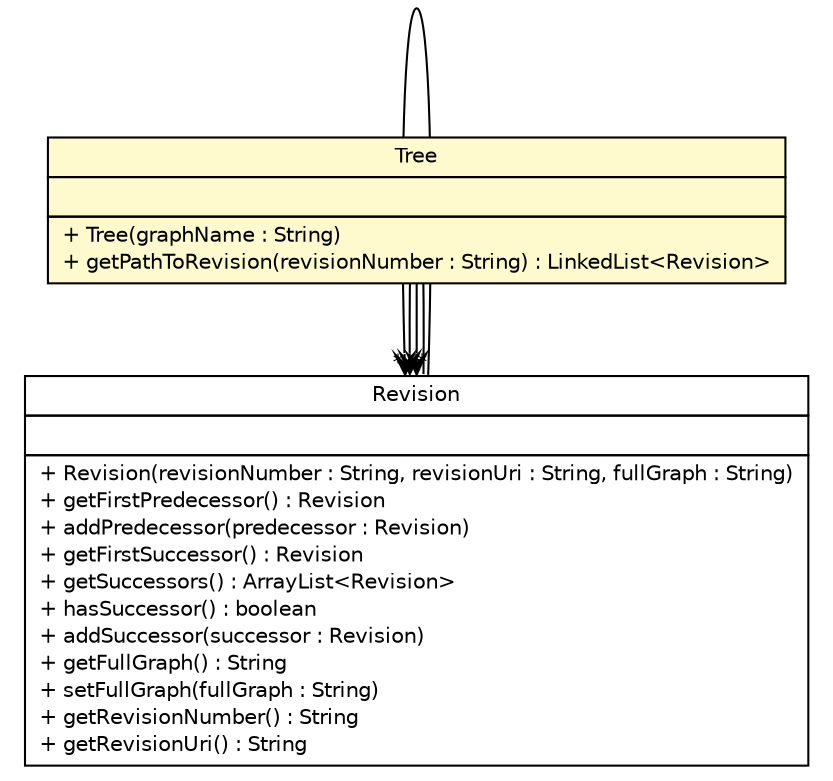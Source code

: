 #!/usr/local/bin/dot
#
# Class diagram 
# Generated by UMLGraph version R5_6-24-gf6e263 (http://www.umlgraph.org/)
#

digraph G {
	edge [fontname="Helvetica",fontsize=10,labelfontname="Helvetica",labelfontsize=10];
	node [fontname="Helvetica",fontsize=10,shape=plaintext];
	nodesep=0.25;
	ranksep=0.5;
	// de.tud.plt.r43ples.revisionTree.Revision
	c1595 [label=<<table title="de.tud.plt.r43ples.revisionTree.Revision" border="0" cellborder="1" cellspacing="0" cellpadding="2" port="p" href="./Revision.html">
		<tr><td><table border="0" cellspacing="0" cellpadding="1">
<tr><td align="center" balign="center"> Revision </td></tr>
		</table></td></tr>
		<tr><td><table border="0" cellspacing="0" cellpadding="1">
<tr><td align="left" balign="left">  </td></tr>
		</table></td></tr>
		<tr><td><table border="0" cellspacing="0" cellpadding="1">
<tr><td align="left" balign="left"> + Revision(revisionNumber : String, revisionUri : String, fullGraph : String) </td></tr>
<tr><td align="left" balign="left"> + getFirstPredecessor() : Revision </td></tr>
<tr><td align="left" balign="left"> + addPredecessor(predecessor : Revision) </td></tr>
<tr><td align="left" balign="left"> + getFirstSuccessor() : Revision </td></tr>
<tr><td align="left" balign="left"> + getSuccessors() : ArrayList&lt;Revision&gt; </td></tr>
<tr><td align="left" balign="left"> + hasSuccessor() : boolean </td></tr>
<tr><td align="left" balign="left"> + addSuccessor(successor : Revision) </td></tr>
<tr><td align="left" balign="left"> + getFullGraph() : String </td></tr>
<tr><td align="left" balign="left"> + setFullGraph(fullGraph : String) </td></tr>
<tr><td align="left" balign="left"> + getRevisionNumber() : String </td></tr>
<tr><td align="left" balign="left"> + getRevisionUri() : String </td></tr>
		</table></td></tr>
		</table>>, URL="./Revision.html", fontname="Helvetica", fontcolor="black", fontsize=10.0];
	// de.tud.plt.r43ples.revisionTree.Tree
	c1598 [label=<<table title="de.tud.plt.r43ples.revisionTree.Tree" border="0" cellborder="1" cellspacing="0" cellpadding="2" port="p" bgcolor="lemonChiffon" href="./Tree.html">
		<tr><td><table border="0" cellspacing="0" cellpadding="1">
<tr><td align="center" balign="center"> Tree </td></tr>
		</table></td></tr>
		<tr><td><table border="0" cellspacing="0" cellpadding="1">
<tr><td align="left" balign="left">  </td></tr>
		</table></td></tr>
		<tr><td><table border="0" cellspacing="0" cellpadding="1">
<tr><td align="left" balign="left"> + Tree(graphName : String) </td></tr>
<tr><td align="left" balign="left"> + getPathToRevision(revisionNumber : String) : LinkedList&lt;Revision&gt; </td></tr>
		</table></td></tr>
		</table>>, URL="./Tree.html", fontname="Helvetica", fontcolor="black", fontsize=10.0];
	// de.tud.plt.r43ples.revisionTree.Revision NAVASSOC de.tud.plt.r43ples.revisionTree.Revision
	c1595:p -> c1595:p [taillabel="", label="", headlabel="*", fontname="Helvetica", fontcolor="black", fontsize=10.0, color="black", arrowhead=open];
	// de.tud.plt.r43ples.revisionTree.Revision NAVASSOC de.tud.plt.r43ples.revisionTree.Revision
	c1595:p -> c1595:p [taillabel="", label="", headlabel="*", fontname="Helvetica", fontcolor="black", fontsize=10.0, color="black", arrowhead=open];
	// de.tud.plt.r43ples.revisionTree.Tree NAVASSOC de.tud.plt.r43ples.revisionTree.Revision
	c1598:p -> c1595:p [taillabel="", label="", headlabel="*", fontname="Helvetica", fontcolor="black", fontsize=10.0, color="black", arrowhead=open];
}

